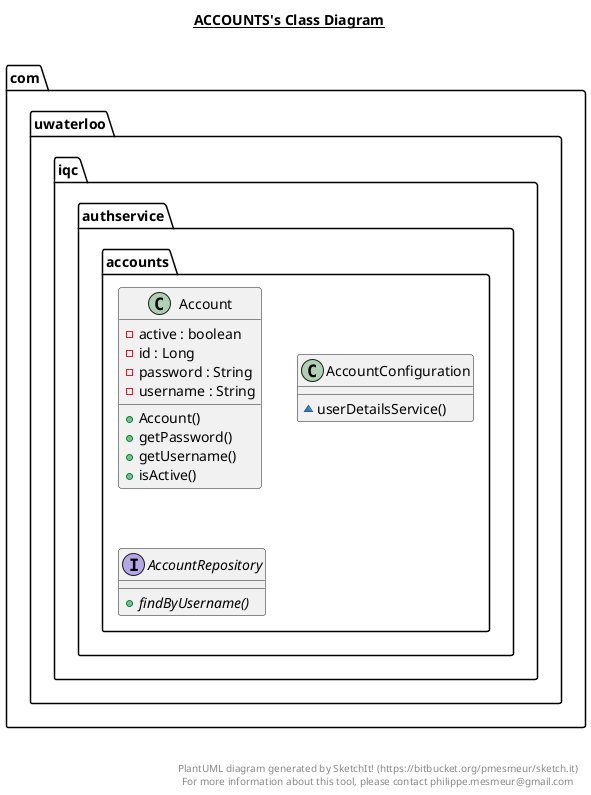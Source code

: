 @startuml

title __ACCOUNTS's Class Diagram__\n

  namespace com.uwaterloo.iqc.authservice {
    namespace accounts {
      class com.uwaterloo.iqc.authservice.accounts.Account {
          - active : boolean
          - id : Long
          - password : String
          - username : String
          + Account()
          + getPassword()
          + getUsername()
          + isActive()
      }
    }
  }
  

  namespace com.uwaterloo.iqc.authservice {
    namespace accounts {
      class com.uwaterloo.iqc.authservice.accounts.AccountConfiguration {
          ~ userDetailsService()
      }
    }
  }
  

  namespace com.uwaterloo.iqc.authservice {
    namespace accounts {
      interface com.uwaterloo.iqc.authservice.accounts.AccountRepository {
          {abstract} + findByUsername()
      }
    }
  }
  



right footer


PlantUML diagram generated by SketchIt! (https://bitbucket.org/pmesmeur/sketch.it)
For more information about this tool, please contact philippe.mesmeur@gmail.com
endfooter

@enduml
